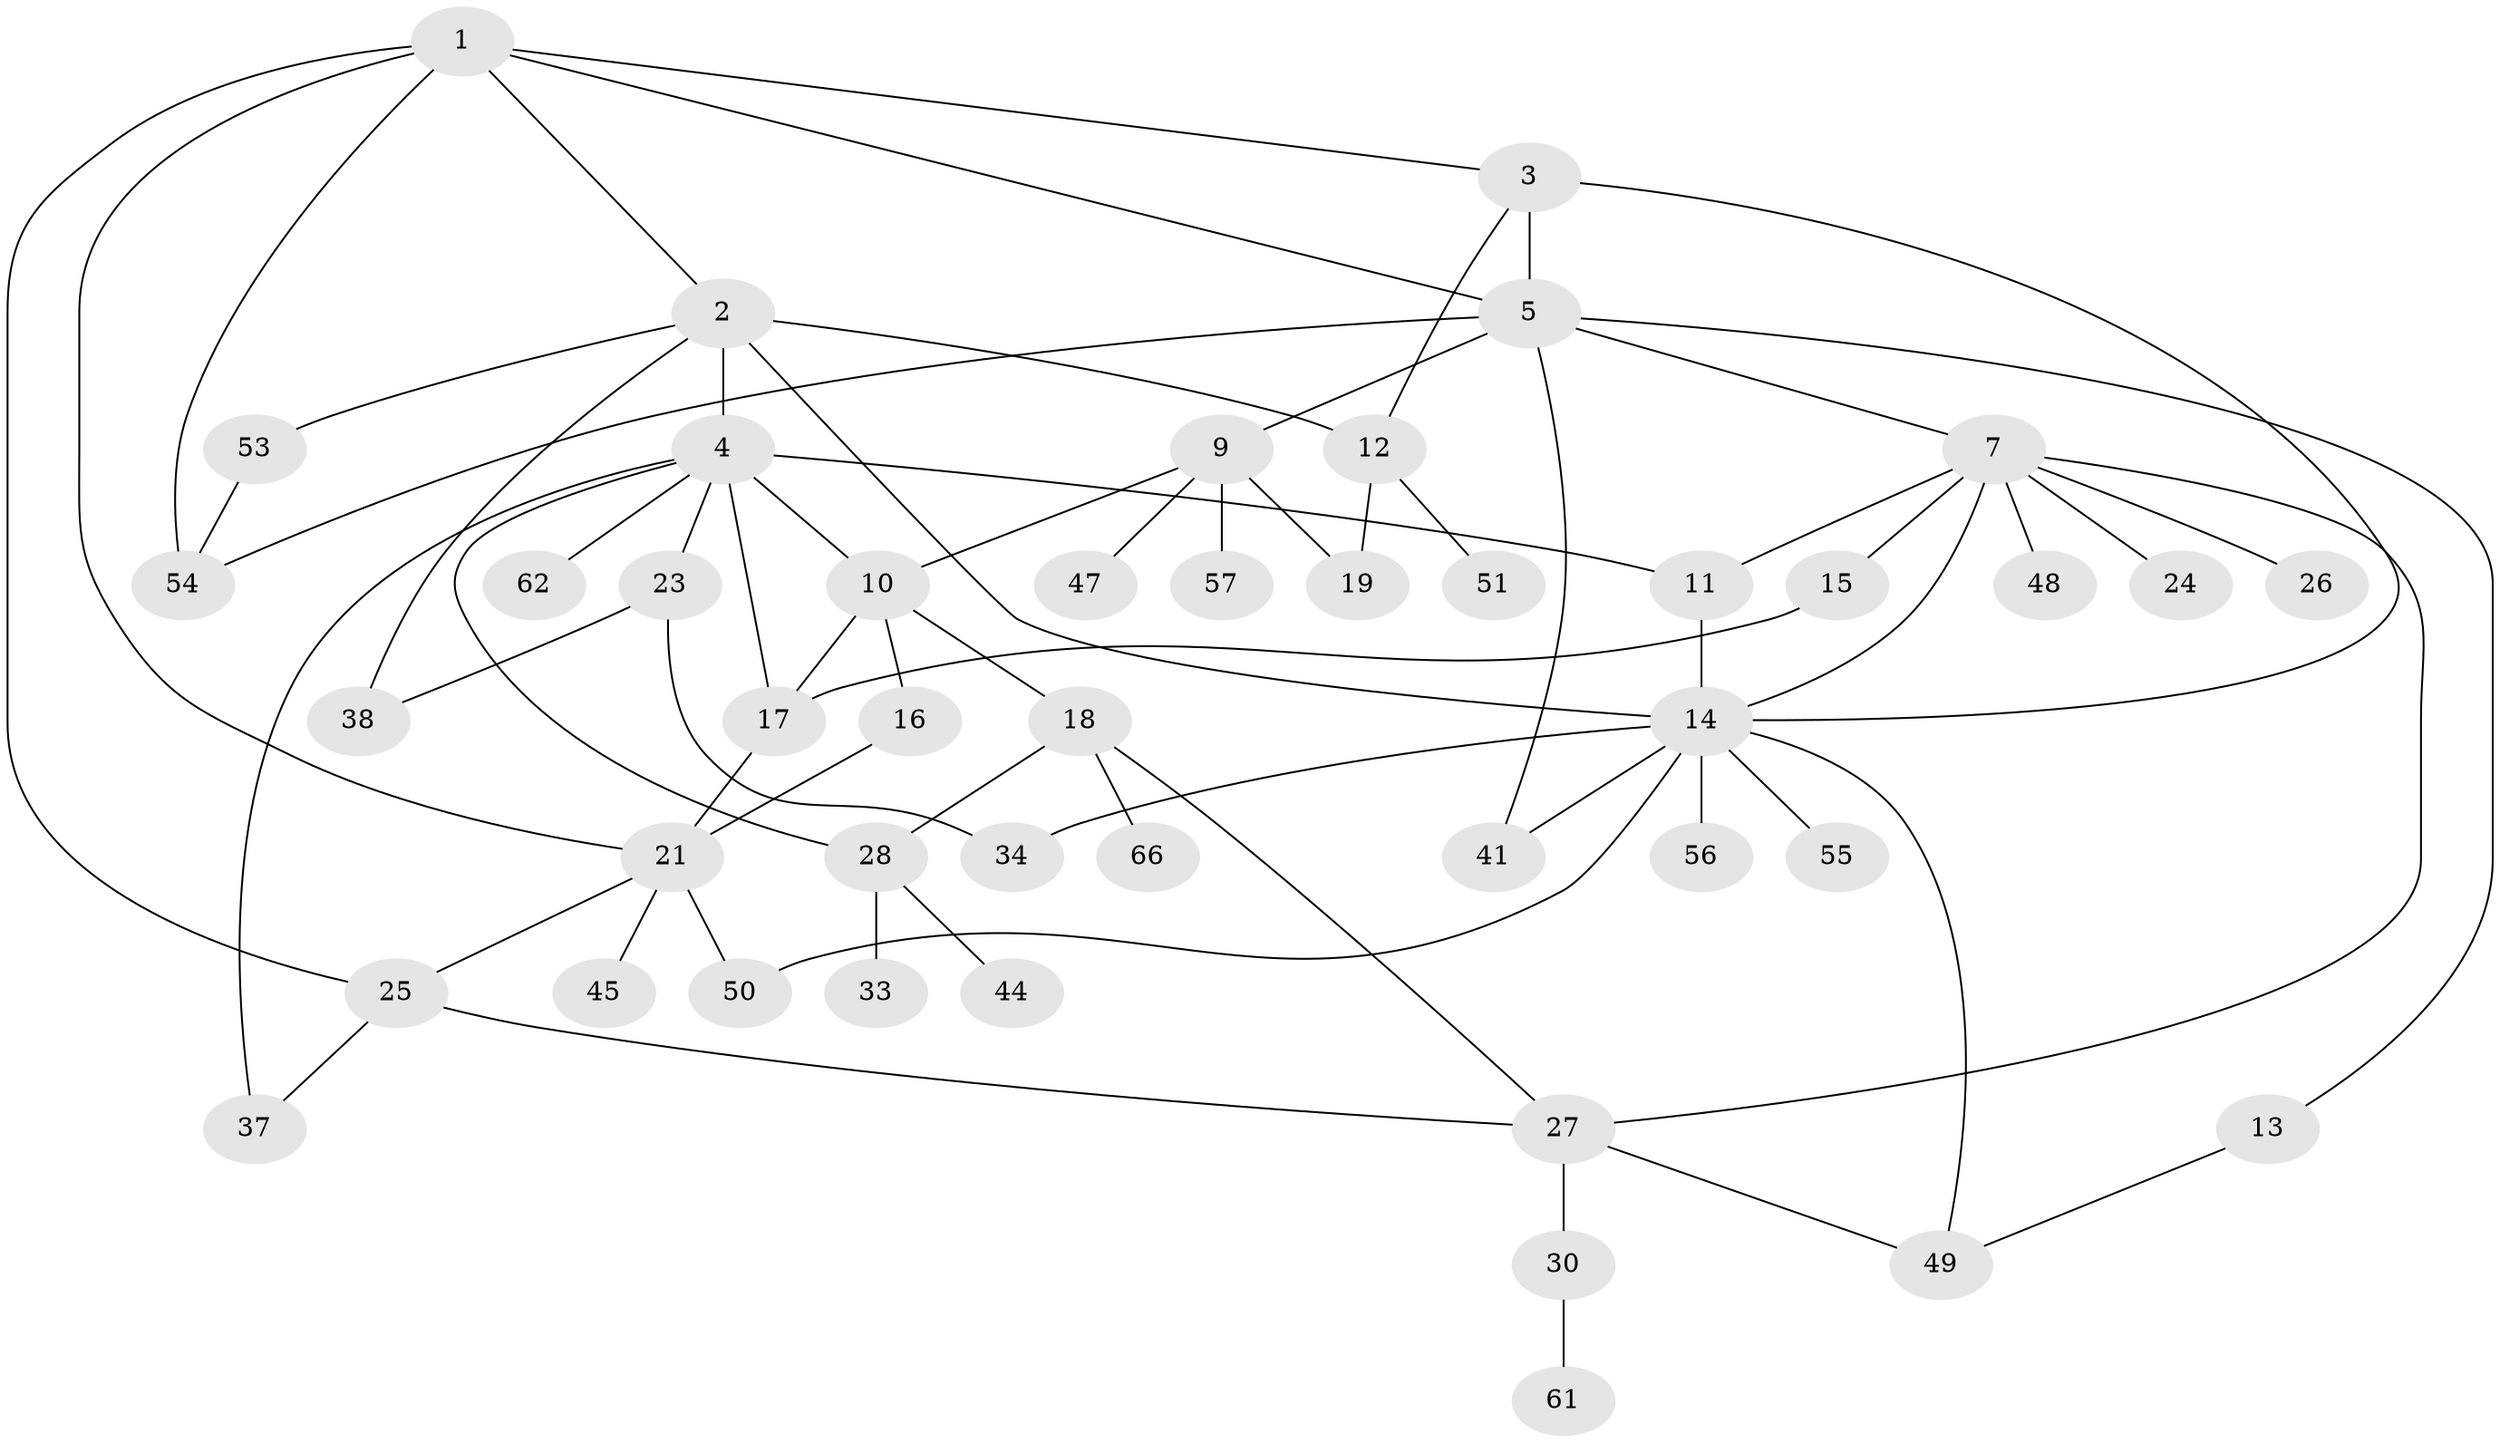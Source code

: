 // original degree distribution, {5: 0.058823529411764705, 6: 0.07352941176470588, 3: 0.23529411764705882, 4: 0.11764705882352941, 2: 0.2647058823529412, 1: 0.23529411764705882, 8: 0.014705882352941176}
// Generated by graph-tools (version 1.1) at 2025/41/03/06/25 10:41:29]
// undirected, 45 vertices, 69 edges
graph export_dot {
graph [start="1"]
  node [color=gray90,style=filled];
  1 [super="+65"];
  2 [super="+36"];
  3;
  4 [super="+52"];
  5 [super="+6"];
  7 [super="+8"];
  9 [super="+22"];
  10 [super="+67"];
  11 [super="+32"];
  12 [super="+39"];
  13 [super="+40"];
  14 [super="+35"];
  15;
  16;
  17 [super="+63"];
  18 [super="+20"];
  19;
  21 [super="+29"];
  23 [super="+31"];
  24;
  25 [super="+68"];
  26;
  27 [super="+43"];
  28 [super="+42"];
  30 [super="+60"];
  33;
  34 [super="+46"];
  37;
  38 [super="+59"];
  41 [super="+64"];
  44;
  45;
  47;
  48;
  49;
  50;
  51;
  53;
  54 [super="+58"];
  55;
  56;
  57;
  61;
  62;
  66;
  1 -- 2;
  1 -- 3;
  1 -- 25;
  1 -- 54;
  1 -- 21;
  1 -- 5;
  2 -- 4;
  2 -- 53;
  2 -- 14 [weight=2];
  2 -- 12;
  2 -- 38;
  3 -- 5;
  3 -- 12;
  3 -- 14 [weight=2];
  4 -- 17 [weight=2];
  4 -- 23;
  4 -- 28;
  4 -- 37;
  4 -- 11;
  4 -- 62;
  4 -- 10;
  5 -- 7;
  5 -- 9;
  5 -- 13;
  5 -- 54;
  5 -- 41;
  7 -- 11;
  7 -- 26;
  7 -- 48;
  7 -- 14;
  7 -- 24;
  7 -- 27;
  7 -- 15;
  9 -- 10;
  9 -- 19;
  9 -- 47;
  9 -- 57;
  10 -- 16;
  10 -- 18;
  10 -- 17;
  11 -- 14;
  12 -- 51;
  12 -- 19;
  13 -- 49;
  14 -- 41;
  14 -- 56;
  14 -- 49;
  14 -- 50;
  14 -- 55;
  14 -- 34;
  15 -- 17;
  16 -- 21;
  17 -- 21;
  18 -- 28;
  18 -- 66;
  18 -- 27;
  21 -- 50;
  21 -- 25;
  21 -- 45;
  23 -- 38;
  23 -- 34;
  25 -- 37;
  25 -- 27;
  27 -- 30;
  27 -- 49;
  28 -- 33;
  28 -- 44;
  30 -- 61;
  53 -- 54;
}
